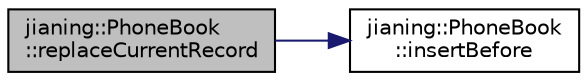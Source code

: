 digraph "jianing::PhoneBook::replaceCurrentRecord"
{
 // LATEX_PDF_SIZE
  edge [fontname="Helvetica",fontsize="10",labelfontname="Helvetica",labelfontsize="10"];
  node [fontname="Helvetica",fontsize="10",shape=record];
  rankdir="LR";
  Node1 [label="jianing::PhoneBook\l::replaceCurrentRecord",height=0.2,width=0.4,color="black", fillcolor="grey75", style="filled", fontcolor="black",tooltip=" "];
  Node1 -> Node2 [color="midnightblue",fontsize="10",style="solid",fontname="Helvetica"];
  Node2 [label="jianing::PhoneBook\l::insertBefore",height=0.2,width=0.4,color="black", fillcolor="white", style="filled",URL="$classjianing_1_1_phone_book.html#ae56bd0038d761dd10364f6d76238e75d",tooltip=" "];
}
